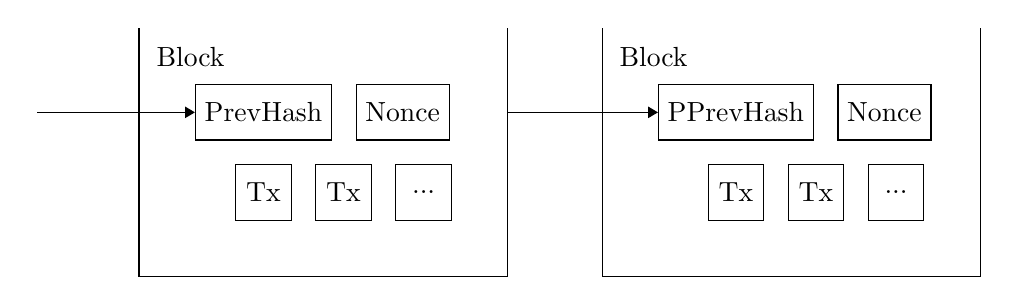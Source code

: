 \usetikzlibrary{
    arrows.meta,% [>=Triangle]
    fit,        % [fit=...]
    positioning % [right=of ...]
}

\begin{tikzpicture}[>=Triangle]

\tikzset{box/.style={draw, minimum size=2em, text centered},
    container/.style={inner sep=20pt}
}

\node (PrevHash) [box] at (-3, 1) {PrevHash};
\node (Nonce) [box] [right=0.3cm of PrevHash] {Nonce};
\node (Tx1) [box] [below=0.3cm of PrevHash]{Tx};
\node (Tx2) [box] [right=0.3cm of Tx1] {Tx};
\node (Tx3) [box] [right=0.3cm of Tx2] {...};
\node (Container) [container] [label={[shift={(8ex,-4ex)}]north west:Block}, fit=(PrevHash)(Tx1)(Tx2)(Tx3)] {};
\draw (Container.north west) -- (Container.south west) -- (Container.south east) -- (Container.north east);

\node (PPrevHash) [box] at (3, 1) {PPrevHash};
\node (NNonce) [box] [right=0.3cm of PPrevHash] {Nonce};
\node (TTx1) [box] [below=0.3cm of PPrevHash]{Tx};
\node (TTx2) [box] [right=0.3cm of TTx1] {Tx};
\node (TTx3) [box] [right=0.3cm of TTx2] {...};
\node (CContainer) [container] [label={[shift={(8ex,-4ex)}]north west:Block}, fit=(PPrevHash)(TTx1)(TTx2)(TTx3)] {};
\draw (CContainer.north west) -- (CContainer.south west) -- (CContainer.south east) -- (CContainer.north east);

\draw [<-] (PrevHash.west) --+ (-2, 0);
\draw [->] (Container.east |- PPrevHash.west) -- (PPrevHash.west);
\end{tikzpicture}